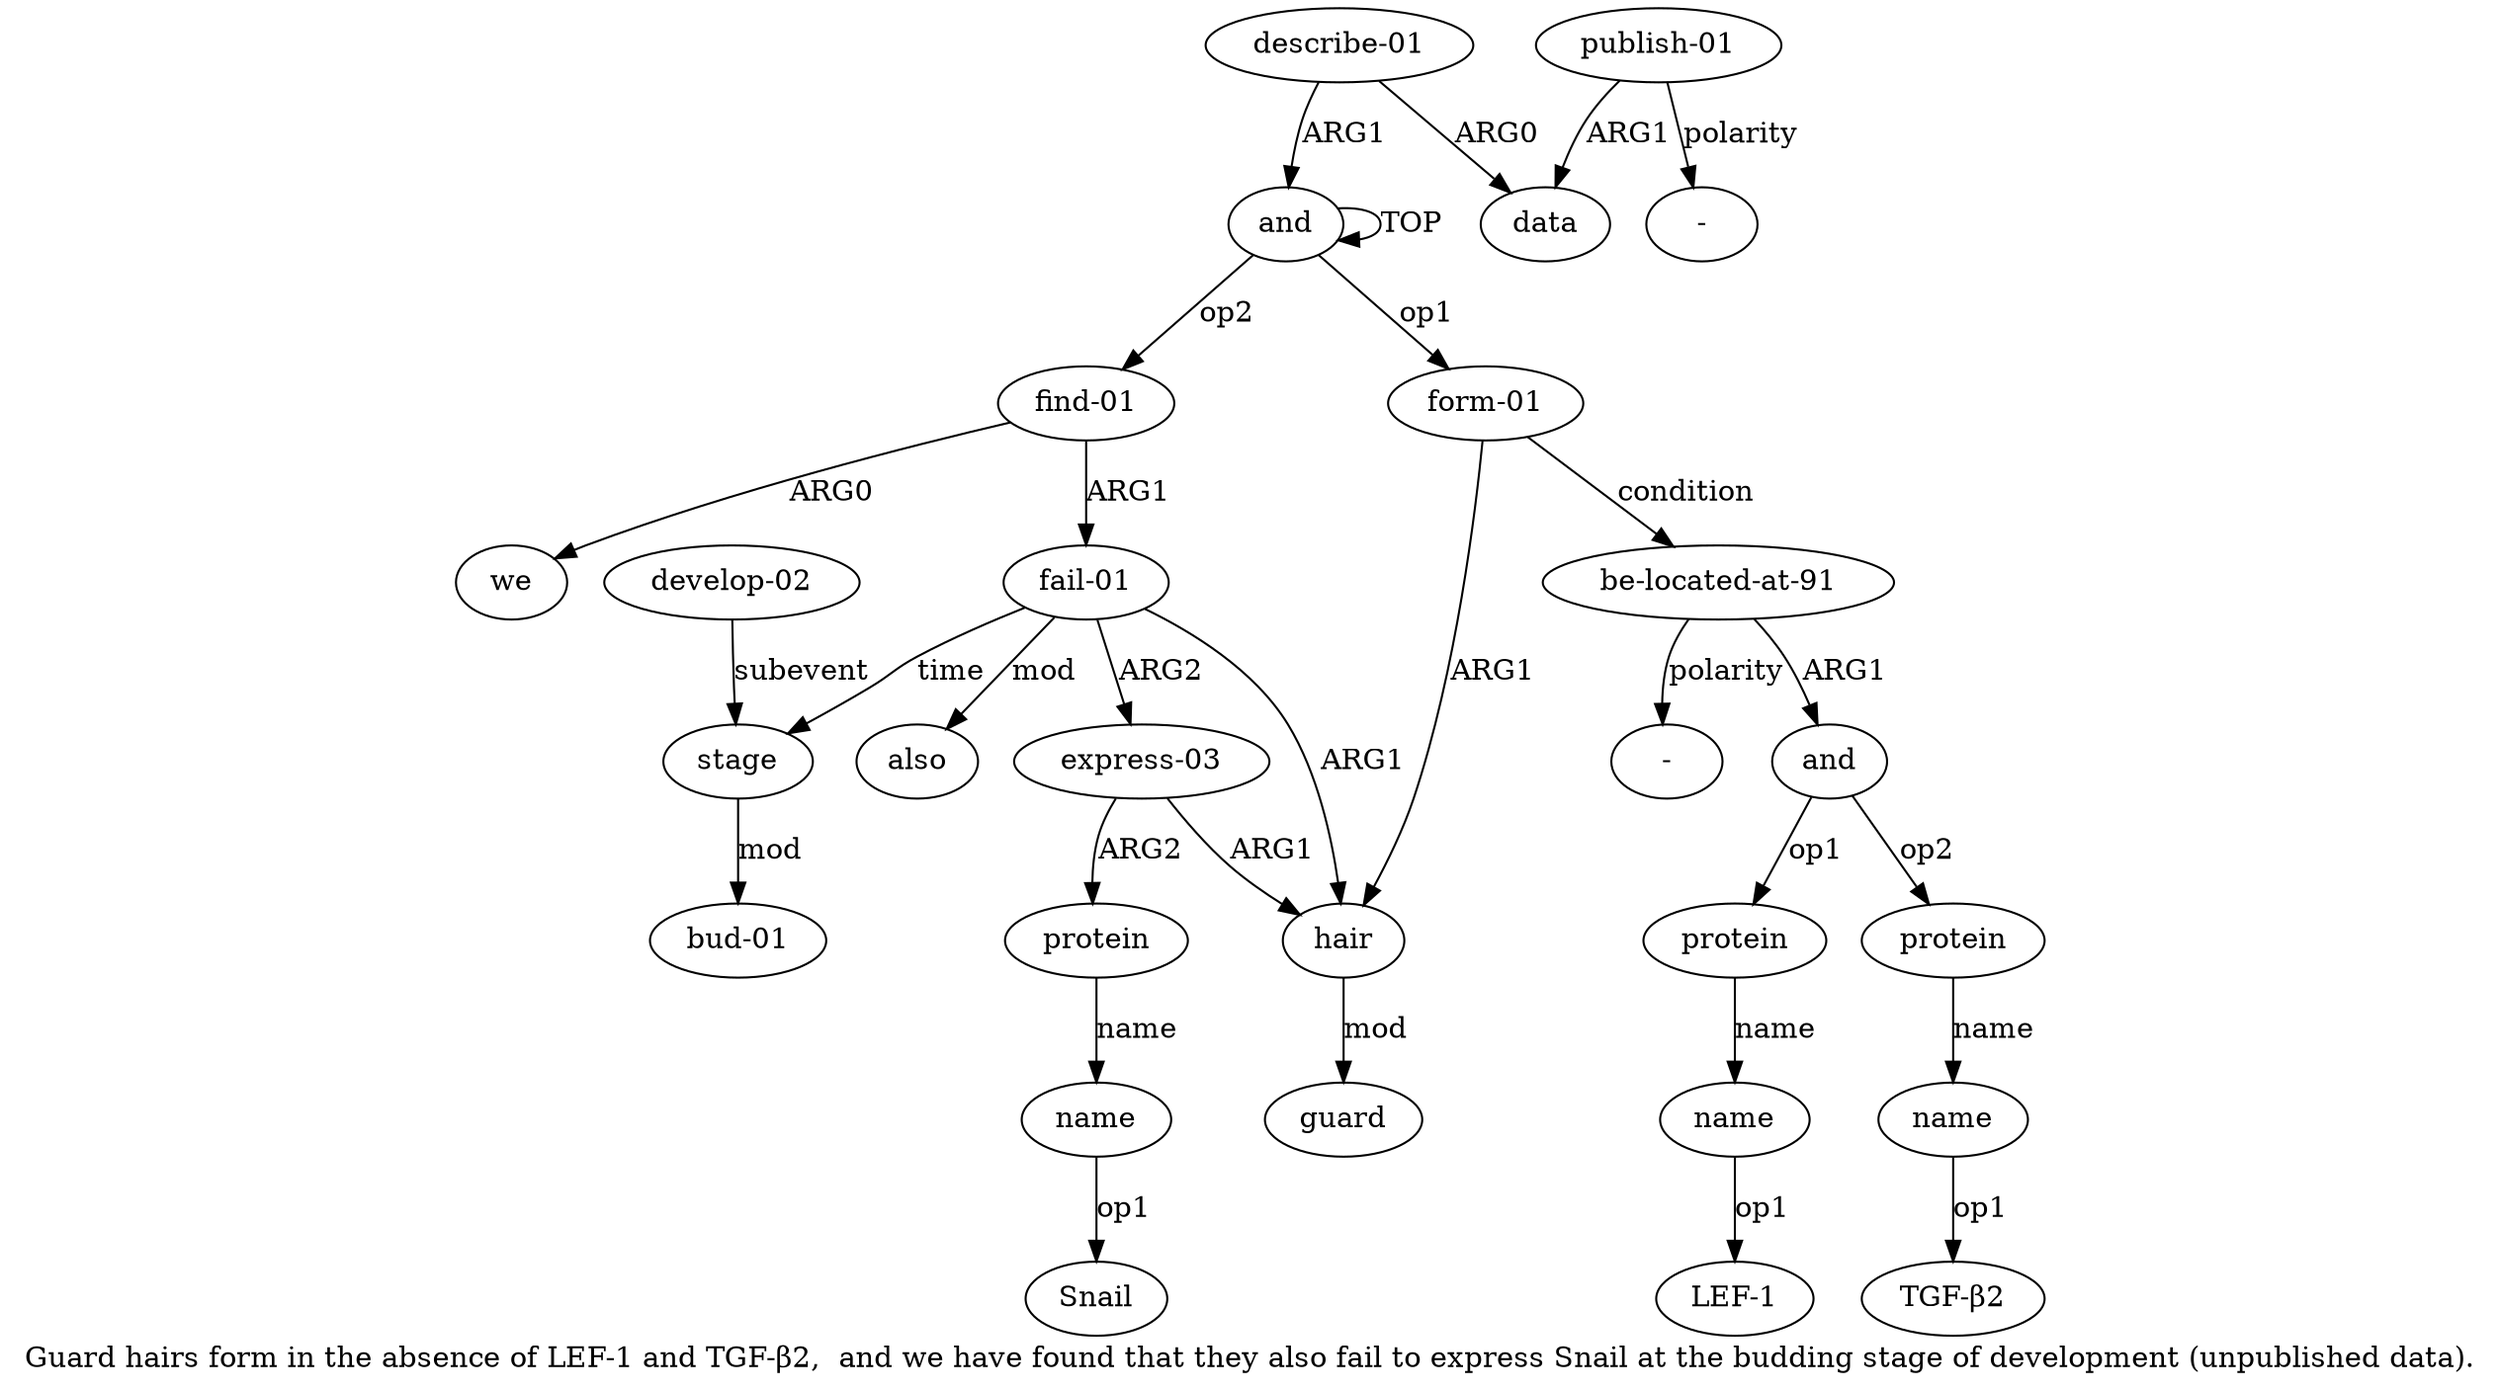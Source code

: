 digraph  {
	graph [label="Guard hairs form in the absence of LEF-1 and TGF-β2,  and we have found that they also fail to express Snail at the budding stage \
of development (unpublished data)."];
	node [label="\N"];
	a20	 [color=black,
		gold_ind=20,
		gold_label="describe-01",
		label="describe-01",
		test_ind=20,
		test_label="describe-01"];
	a21	 [color=black,
		gold_ind=21,
		gold_label=data,
		label=data,
		test_ind=21,
		test_label=data];
	a20 -> a21 [key=0,
	color=black,
	gold_label=ARG0,
	label=ARG0,
	test_label=ARG0];
a0 [color=black,
	gold_ind=0,
	gold_label=and,
	label=and,
	test_ind=0,
	test_label=and];
a20 -> a0 [key=0,
color=black,
gold_label=ARG1,
label=ARG1,
test_label=ARG1];
a22 [color=black,
gold_ind=22,
gold_label="publish-01",
label="publish-01",
test_ind=22,
test_label="publish-01"];
a22 -> a21 [key=0,
color=black,
gold_label=ARG1,
label=ARG1,
test_label=ARG1];
"a22 -" [color=black,
gold_ind=-1,
gold_label="-",
label="-",
test_ind=-1,
test_label="-"];
a22 -> "a22 -" [key=0,
color=black,
gold_label=polarity,
label=polarity,
test_label=polarity];
"a9 TGF-β2" [color=black,
gold_ind=-1,
gold_label="TGF-β2",
label="TGF-β2",
test_ind=-1,
test_label="TGF-β2"];
"a4 -" [color=black,
gold_ind=-1,
gold_label="-",
label="-",
test_ind=-1,
test_label="-"];
a15 [color=black,
gold_ind=15,
gold_label=name,
label=name,
test_ind=15,
test_label=name];
"a15 Snail" [color=black,
gold_ind=-1,
gold_label=Snail,
label=Snail,
test_ind=-1,
test_label=Snail];
a15 -> "a15 Snail" [key=0,
color=black,
gold_label=op1,
label=op1,
test_label=op1];
a14 [color=black,
gold_ind=14,
gold_label=protein,
label=protein,
test_ind=14,
test_label=protein];
a14 -> a15 [key=0,
color=black,
gold_label=name,
label=name,
test_label=name];
a17 [color=black,
gold_ind=17,
gold_label=stage,
label=stage,
test_ind=17,
test_label=stage];
a19 [color=black,
gold_ind=19,
gold_label="bud-01",
label="bud-01",
test_ind=19,
test_label="bud-01"];
a17 -> a19 [key=0,
color=black,
gold_label=mod,
label=mod,
test_label=mod];
a16 [color=black,
gold_ind=16,
gold_label=also,
label=also,
test_ind=16,
test_label=also];
a11 [color=black,
gold_ind=11,
gold_label=we,
label=we,
test_ind=11,
test_label=we];
a10 [color=black,
gold_ind=10,
gold_label="find-01",
label="find-01",
test_ind=10,
test_label="find-01"];
a10 -> a11 [key=0,
color=black,
gold_label=ARG0,
label=ARG0,
test_label=ARG0];
a12 [color=black,
gold_ind=12,
gold_label="fail-01",
label="fail-01",
test_ind=12,
test_label="fail-01"];
a10 -> a12 [key=0,
color=black,
gold_label=ARG1,
label=ARG1,
test_label=ARG1];
a13 [color=black,
gold_ind=13,
gold_label="express-03",
label="express-03",
test_ind=13,
test_label="express-03"];
a13 -> a14 [key=0,
color=black,
gold_label=ARG2,
label=ARG2,
test_label=ARG2];
a2 [color=black,
gold_ind=2,
gold_label=hair,
label=hair,
test_ind=2,
test_label=hair];
a13 -> a2 [key=0,
color=black,
gold_label=ARG1,
label=ARG1,
test_label=ARG1];
a12 -> a17 [key=0,
color=black,
gold_label=time,
label=time,
test_label=time];
a12 -> a16 [key=0,
color=black,
gold_label=mod,
label=mod,
test_label=mod];
a12 -> a13 [key=0,
color=black,
gold_label=ARG2,
label=ARG2,
test_label=ARG2];
a12 -> a2 [key=0,
color=black,
gold_label=ARG1,
label=ARG1,
test_label=ARG1];
a18 [color=black,
gold_ind=18,
gold_label="develop-02",
label="develop-02",
test_ind=18,
test_label="develop-02"];
a18 -> a17 [key=0,
color=black,
gold_label=subevent,
label=subevent,
test_label=subevent];
a1 [color=black,
gold_ind=1,
gold_label="form-01",
label="form-01",
test_ind=1,
test_label="form-01"];
a1 -> a2 [key=0,
color=black,
gold_label=ARG1,
label=ARG1,
test_label=ARG1];
a4 [color=black,
gold_ind=4,
gold_label="be-located-at-91",
label="be-located-at-91",
test_ind=4,
test_label="be-located-at-91"];
a1 -> a4 [key=0,
color=black,
gold_label=condition,
label=condition,
test_label=condition];
a0 -> a10 [key=0,
color=black,
gold_label=op2,
label=op2,
test_label=op2];
a0 -> a1 [key=0,
color=black,
gold_label=op1,
label=op1,
test_label=op1];
a0 -> a0 [key=0,
color=black,
gold_label=TOP,
label=TOP,
test_label=TOP];
a3 [color=black,
gold_ind=3,
gold_label=guard,
label=guard,
test_ind=3,
test_label=guard];
a2 -> a3 [key=0,
color=black,
gold_label=mod,
label=mod,
test_label=mod];
a5 [color=black,
gold_ind=5,
gold_label=and,
label=and,
test_ind=5,
test_label=and];
a6 [color=black,
gold_ind=6,
gold_label=protein,
label=protein,
test_ind=6,
test_label=protein];
a5 -> a6 [key=0,
color=black,
gold_label=op1,
label=op1,
test_label=op1];
a8 [color=black,
gold_ind=8,
gold_label=protein,
label=protein,
test_ind=8,
test_label=protein];
a5 -> a8 [key=0,
color=black,
gold_label=op2,
label=op2,
test_label=op2];
a4 -> "a4 -" [key=0,
color=black,
gold_label=polarity,
label=polarity,
test_label=polarity];
a4 -> a5 [key=0,
color=black,
gold_label=ARG1,
label=ARG1,
test_label=ARG1];
a7 [color=black,
gold_ind=7,
gold_label=name,
label=name,
test_ind=7,
test_label=name];
"a7 LEF-1" [color=black,
gold_ind=-1,
gold_label="LEF-1",
label="LEF-1",
test_ind=-1,
test_label="LEF-1"];
a7 -> "a7 LEF-1" [key=0,
color=black,
gold_label=op1,
label=op1,
test_label=op1];
a6 -> a7 [key=0,
color=black,
gold_label=name,
label=name,
test_label=name];
a9 [color=black,
gold_ind=9,
gold_label=name,
label=name,
test_ind=9,
test_label=name];
a9 -> "a9 TGF-β2" [key=0,
color=black,
gold_label=op1,
label=op1,
test_label=op1];
a8 -> a9 [key=0,
color=black,
gold_label=name,
label=name,
test_label=name];
}
